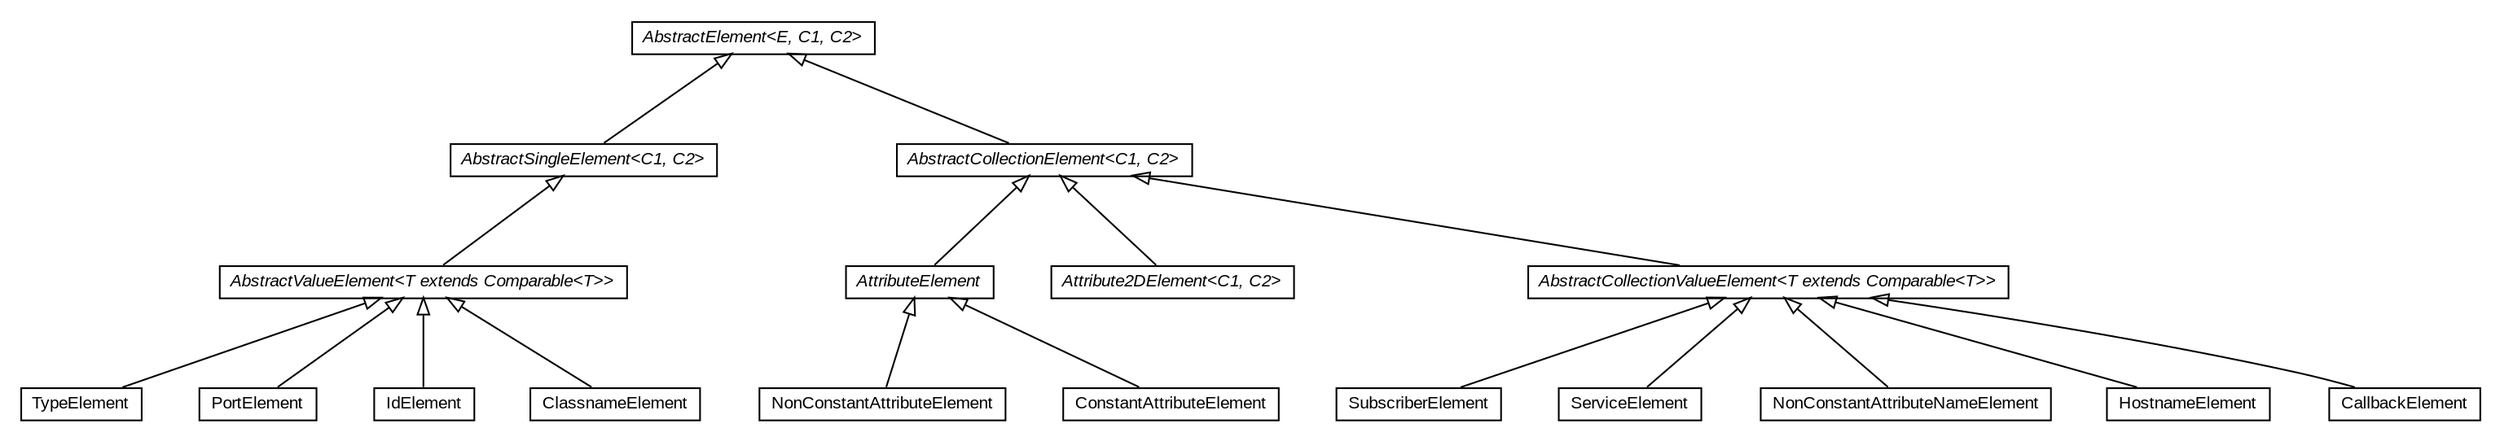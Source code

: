 #!/usr/local/bin/dot
#
# Class diagram 
# Generated by UMLGraph version 5.3 (http://www.umlgraph.org/)
#

digraph G {
	edge [fontname="arial",fontsize=10,labelfontname="arial",labelfontsize=10];
	node [fontname="arial",fontsize=10,shape=plaintext];
	nodesep=0.25;
	ranksep=0.5;
	// context.arch.discoverer.component.TypeElement
	c16899 [label=<<table title="context.arch.discoverer.component.TypeElement" border="0" cellborder="1" cellspacing="0" cellpadding="2" port="p" href="./TypeElement.html">
		<tr><td><table border="0" cellspacing="0" cellpadding="1">
<tr><td align="center" balign="center"> TypeElement </td></tr>
		</table></td></tr>
		</table>>, fontname="arial", fontcolor="black", fontsize=10.0];
	// context.arch.discoverer.component.SubscriberElement
	c16900 [label=<<table title="context.arch.discoverer.component.SubscriberElement" border="0" cellborder="1" cellspacing="0" cellpadding="2" port="p" href="./SubscriberElement.html">
		<tr><td><table border="0" cellspacing="0" cellpadding="1">
<tr><td align="center" balign="center"> SubscriberElement </td></tr>
		</table></td></tr>
		</table>>, fontname="arial", fontcolor="black", fontsize=10.0];
	// context.arch.discoverer.component.ServiceElement
	c16901 [label=<<table title="context.arch.discoverer.component.ServiceElement" border="0" cellborder="1" cellspacing="0" cellpadding="2" port="p" href="./ServiceElement.html">
		<tr><td><table border="0" cellspacing="0" cellpadding="1">
<tr><td align="center" balign="center"> ServiceElement </td></tr>
		</table></td></tr>
		</table>>, fontname="arial", fontcolor="black", fontsize=10.0];
	// context.arch.discoverer.component.PortElement
	c16902 [label=<<table title="context.arch.discoverer.component.PortElement" border="0" cellborder="1" cellspacing="0" cellpadding="2" port="p" href="./PortElement.html">
		<tr><td><table border="0" cellspacing="0" cellpadding="1">
<tr><td align="center" balign="center"> PortElement </td></tr>
		</table></td></tr>
		</table>>, fontname="arial", fontcolor="black", fontsize=10.0];
	// context.arch.discoverer.component.NonConstantAttributeNameElement
	c16903 [label=<<table title="context.arch.discoverer.component.NonConstantAttributeNameElement" border="0" cellborder="1" cellspacing="0" cellpadding="2" port="p" href="./NonConstantAttributeNameElement.html">
		<tr><td><table border="0" cellspacing="0" cellpadding="1">
<tr><td align="center" balign="center"> NonConstantAttributeNameElement </td></tr>
		</table></td></tr>
		</table>>, fontname="arial", fontcolor="black", fontsize=10.0];
	// context.arch.discoverer.component.NonConstantAttributeElement
	c16904 [label=<<table title="context.arch.discoverer.component.NonConstantAttributeElement" border="0" cellborder="1" cellspacing="0" cellpadding="2" port="p" href="./NonConstantAttributeElement.html">
		<tr><td><table border="0" cellspacing="0" cellpadding="1">
<tr><td align="center" balign="center"> NonConstantAttributeElement </td></tr>
		</table></td></tr>
		</table>>, fontname="arial", fontcolor="black", fontsize=10.0];
	// context.arch.discoverer.component.IdElement
	c16905 [label=<<table title="context.arch.discoverer.component.IdElement" border="0" cellborder="1" cellspacing="0" cellpadding="2" port="p" href="./IdElement.html">
		<tr><td><table border="0" cellspacing="0" cellpadding="1">
<tr><td align="center" balign="center"> IdElement </td></tr>
		</table></td></tr>
		</table>>, fontname="arial", fontcolor="black", fontsize=10.0];
	// context.arch.discoverer.component.HostnameElement
	c16906 [label=<<table title="context.arch.discoverer.component.HostnameElement" border="0" cellborder="1" cellspacing="0" cellpadding="2" port="p" href="./HostnameElement.html">
		<tr><td><table border="0" cellspacing="0" cellpadding="1">
<tr><td align="center" balign="center"> HostnameElement </td></tr>
		</table></td></tr>
		</table>>, fontname="arial", fontcolor="black", fontsize=10.0];
	// context.arch.discoverer.component.ConstantAttributeElement
	c16907 [label=<<table title="context.arch.discoverer.component.ConstantAttributeElement" border="0" cellborder="1" cellspacing="0" cellpadding="2" port="p" href="./ConstantAttributeElement.html">
		<tr><td><table border="0" cellspacing="0" cellpadding="1">
<tr><td align="center" balign="center"> ConstantAttributeElement </td></tr>
		</table></td></tr>
		</table>>, fontname="arial", fontcolor="black", fontsize=10.0];
	// context.arch.discoverer.component.ClassnameElement
	c16908 [label=<<table title="context.arch.discoverer.component.ClassnameElement" border="0" cellborder="1" cellspacing="0" cellpadding="2" port="p" href="./ClassnameElement.html">
		<tr><td><table border="0" cellspacing="0" cellpadding="1">
<tr><td align="center" balign="center"> ClassnameElement </td></tr>
		</table></td></tr>
		</table>>, fontname="arial", fontcolor="black", fontsize=10.0];
	// context.arch.discoverer.component.CallbackElement
	c16909 [label=<<table title="context.arch.discoverer.component.CallbackElement" border="0" cellborder="1" cellspacing="0" cellpadding="2" port="p" href="./CallbackElement.html">
		<tr><td><table border="0" cellspacing="0" cellpadding="1">
<tr><td align="center" balign="center"> CallbackElement </td></tr>
		</table></td></tr>
		</table>>, fontname="arial", fontcolor="black", fontsize=10.0];
	// context.arch.discoverer.component.AttributeElement
	c16910 [label=<<table title="context.arch.discoverer.component.AttributeElement" border="0" cellborder="1" cellspacing="0" cellpadding="2" port="p" href="./AttributeElement.html">
		<tr><td><table border="0" cellspacing="0" cellpadding="1">
<tr><td align="center" balign="center"><font face="arial italic"> AttributeElement </font></td></tr>
		</table></td></tr>
		</table>>, fontname="arial", fontcolor="black", fontsize=10.0];
	// context.arch.discoverer.component.Attribute2DElement<C1, C2>
	c16911 [label=<<table title="context.arch.discoverer.component.Attribute2DElement" border="0" cellborder="1" cellspacing="0" cellpadding="2" port="p" href="./Attribute2DElement.html">
		<tr><td><table border="0" cellspacing="0" cellpadding="1">
<tr><td align="center" balign="center"><font face="arial italic"> Attribute2DElement&lt;C1, C2&gt; </font></td></tr>
		</table></td></tr>
		</table>>, fontname="arial", fontcolor="black", fontsize=10.0];
	// context.arch.discoverer.component.AbstractValueElement<T extends java.lang.Comparable<T>>
	c16912 [label=<<table title="context.arch.discoverer.component.AbstractValueElement" border="0" cellborder="1" cellspacing="0" cellpadding="2" port="p" href="./AbstractValueElement.html">
		<tr><td><table border="0" cellspacing="0" cellpadding="1">
<tr><td align="center" balign="center"><font face="arial italic"> AbstractValueElement&lt;T extends Comparable&lt;T&gt;&gt; </font></td></tr>
		</table></td></tr>
		</table>>, fontname="arial", fontcolor="black", fontsize=10.0];
	// context.arch.discoverer.component.AbstractSingleElement<C1, C2>
	c16913 [label=<<table title="context.arch.discoverer.component.AbstractSingleElement" border="0" cellborder="1" cellspacing="0" cellpadding="2" port="p" href="./AbstractSingleElement.html">
		<tr><td><table border="0" cellspacing="0" cellpadding="1">
<tr><td align="center" balign="center"><font face="arial italic"> AbstractSingleElement&lt;C1, C2&gt; </font></td></tr>
		</table></td></tr>
		</table>>, fontname="arial", fontcolor="black", fontsize=10.0];
	// context.arch.discoverer.component.AbstractElement<E, C1, C2>
	c16914 [label=<<table title="context.arch.discoverer.component.AbstractElement" border="0" cellborder="1" cellspacing="0" cellpadding="2" port="p" href="./AbstractElement.html">
		<tr><td><table border="0" cellspacing="0" cellpadding="1">
<tr><td align="center" balign="center"><font face="arial italic"> AbstractElement&lt;E, C1, C2&gt; </font></td></tr>
		</table></td></tr>
		</table>>, fontname="arial", fontcolor="black", fontsize=10.0];
	// context.arch.discoverer.component.AbstractCollectionValueElement<T extends java.lang.Comparable<T>>
	c16915 [label=<<table title="context.arch.discoverer.component.AbstractCollectionValueElement" border="0" cellborder="1" cellspacing="0" cellpadding="2" port="p" href="./AbstractCollectionValueElement.html">
		<tr><td><table border="0" cellspacing="0" cellpadding="1">
<tr><td align="center" balign="center"><font face="arial italic"> AbstractCollectionValueElement&lt;T extends Comparable&lt;T&gt;&gt; </font></td></tr>
		</table></td></tr>
		</table>>, fontname="arial", fontcolor="black", fontsize=10.0];
	// context.arch.discoverer.component.AbstractCollectionElement<C1, C2>
	c16916 [label=<<table title="context.arch.discoverer.component.AbstractCollectionElement" border="0" cellborder="1" cellspacing="0" cellpadding="2" port="p" href="./AbstractCollectionElement.html">
		<tr><td><table border="0" cellspacing="0" cellpadding="1">
<tr><td align="center" balign="center"><font face="arial italic"> AbstractCollectionElement&lt;C1, C2&gt; </font></td></tr>
		</table></td></tr>
		</table>>, fontname="arial", fontcolor="black", fontsize=10.0];
	//context.arch.discoverer.component.TypeElement extends context.arch.discoverer.component.AbstractValueElement<java.lang.String>
	c16912:p -> c16899:p [dir=back,arrowtail=empty];
	//context.arch.discoverer.component.SubscriberElement extends context.arch.discoverer.component.AbstractCollectionValueElement<java.lang.String>
	c16915:p -> c16900:p [dir=back,arrowtail=empty];
	//context.arch.discoverer.component.ServiceElement extends context.arch.discoverer.component.AbstractCollectionValueElement<java.lang.String>
	c16915:p -> c16901:p [dir=back,arrowtail=empty];
	//context.arch.discoverer.component.PortElement extends context.arch.discoverer.component.AbstractValueElement<java.lang.Integer>
	c16912:p -> c16902:p [dir=back,arrowtail=empty];
	//context.arch.discoverer.component.NonConstantAttributeNameElement extends context.arch.discoverer.component.AbstractCollectionValueElement<java.lang.String>
	c16915:p -> c16903:p [dir=back,arrowtail=empty];
	//context.arch.discoverer.component.NonConstantAttributeElement extends context.arch.discoverer.component.AttributeElement
	c16910:p -> c16904:p [dir=back,arrowtail=empty];
	//context.arch.discoverer.component.IdElement extends context.arch.discoverer.component.AbstractValueElement<java.lang.String>
	c16912:p -> c16905:p [dir=back,arrowtail=empty];
	//context.arch.discoverer.component.HostnameElement extends context.arch.discoverer.component.AbstractCollectionValueElement<java.lang.String>
	c16915:p -> c16906:p [dir=back,arrowtail=empty];
	//context.arch.discoverer.component.ConstantAttributeElement extends context.arch.discoverer.component.AttributeElement
	c16910:p -> c16907:p [dir=back,arrowtail=empty];
	//context.arch.discoverer.component.ClassnameElement extends context.arch.discoverer.component.AbstractValueElement<java.lang.String>
	c16912:p -> c16908:p [dir=back,arrowtail=empty];
	//context.arch.discoverer.component.CallbackElement extends context.arch.discoverer.component.AbstractCollectionValueElement<java.lang.String>
	c16915:p -> c16909:p [dir=back,arrowtail=empty];
	//context.arch.discoverer.component.AttributeElement extends context.arch.discoverer.component.AbstractCollectionElement<context.arch.storage.AttributeNameValue<?>, context.arch.storage.AttributeNameValue<?>>
	c16916:p -> c16910:p [dir=back,arrowtail=empty];
	//context.arch.discoverer.component.Attribute2DElement<C1, C2> extends context.arch.discoverer.component.AbstractCollectionElement<C1, C2>
	c16916:p -> c16911:p [dir=back,arrowtail=empty];
	//context.arch.discoverer.component.AbstractValueElement<T extends java.lang.Comparable<T>> extends context.arch.discoverer.component.AbstractSingleElement<T, T>
	c16913:p -> c16912:p [dir=back,arrowtail=empty];
	//context.arch.discoverer.component.AbstractSingleElement<C1, C2> extends context.arch.discoverer.component.AbstractElement<C1, C1, C2>
	c16914:p -> c16913:p [dir=back,arrowtail=empty];
	//context.arch.discoverer.component.AbstractCollectionValueElement<T extends java.lang.Comparable<T>> extends context.arch.discoverer.component.AbstractCollectionElement<T, T>
	c16916:p -> c16915:p [dir=back,arrowtail=empty];
	//context.arch.discoverer.component.AbstractCollectionElement<C1, C2> extends context.arch.discoverer.component.AbstractElement<java.util.Collection<C1>, C1, C2>
	c16914:p -> c16916:p [dir=back,arrowtail=empty];
}

